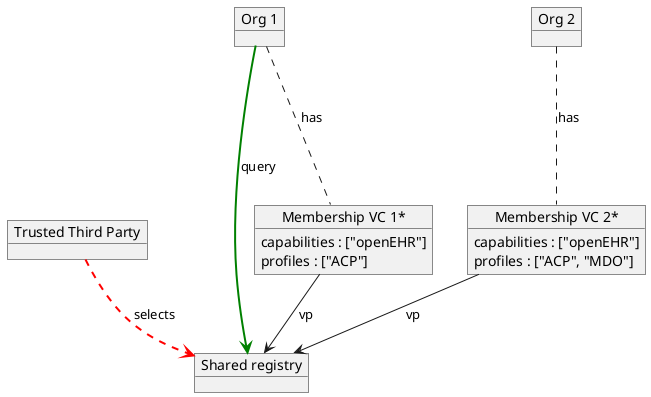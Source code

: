 @startuml
object "Trusted Third Party" as ttp
object "Shared registry" as registry
object "Org 1" as org_1
object "Org 2" as org_2
object "Membership VC 1*" as vc_1
object "Membership VC 2*" as vc_2

vc_1 : capabilities : ["openEHR"]
vc_1 : profiles : ["ACP"]

vc_2 : capabilities : ["openEHR"]
vc_2 : profiles : ["ACP", "MDO"]

ttp -[#red,dashed,thickness=2]-> registry: selects
org_1 ... vc_1: has
org_2 ... vc_2: has
vc_1 --> registry: vp
vc_2 --> registry: vp
org_1 -[#green,thickness=2]-> registry: query
@enduml
